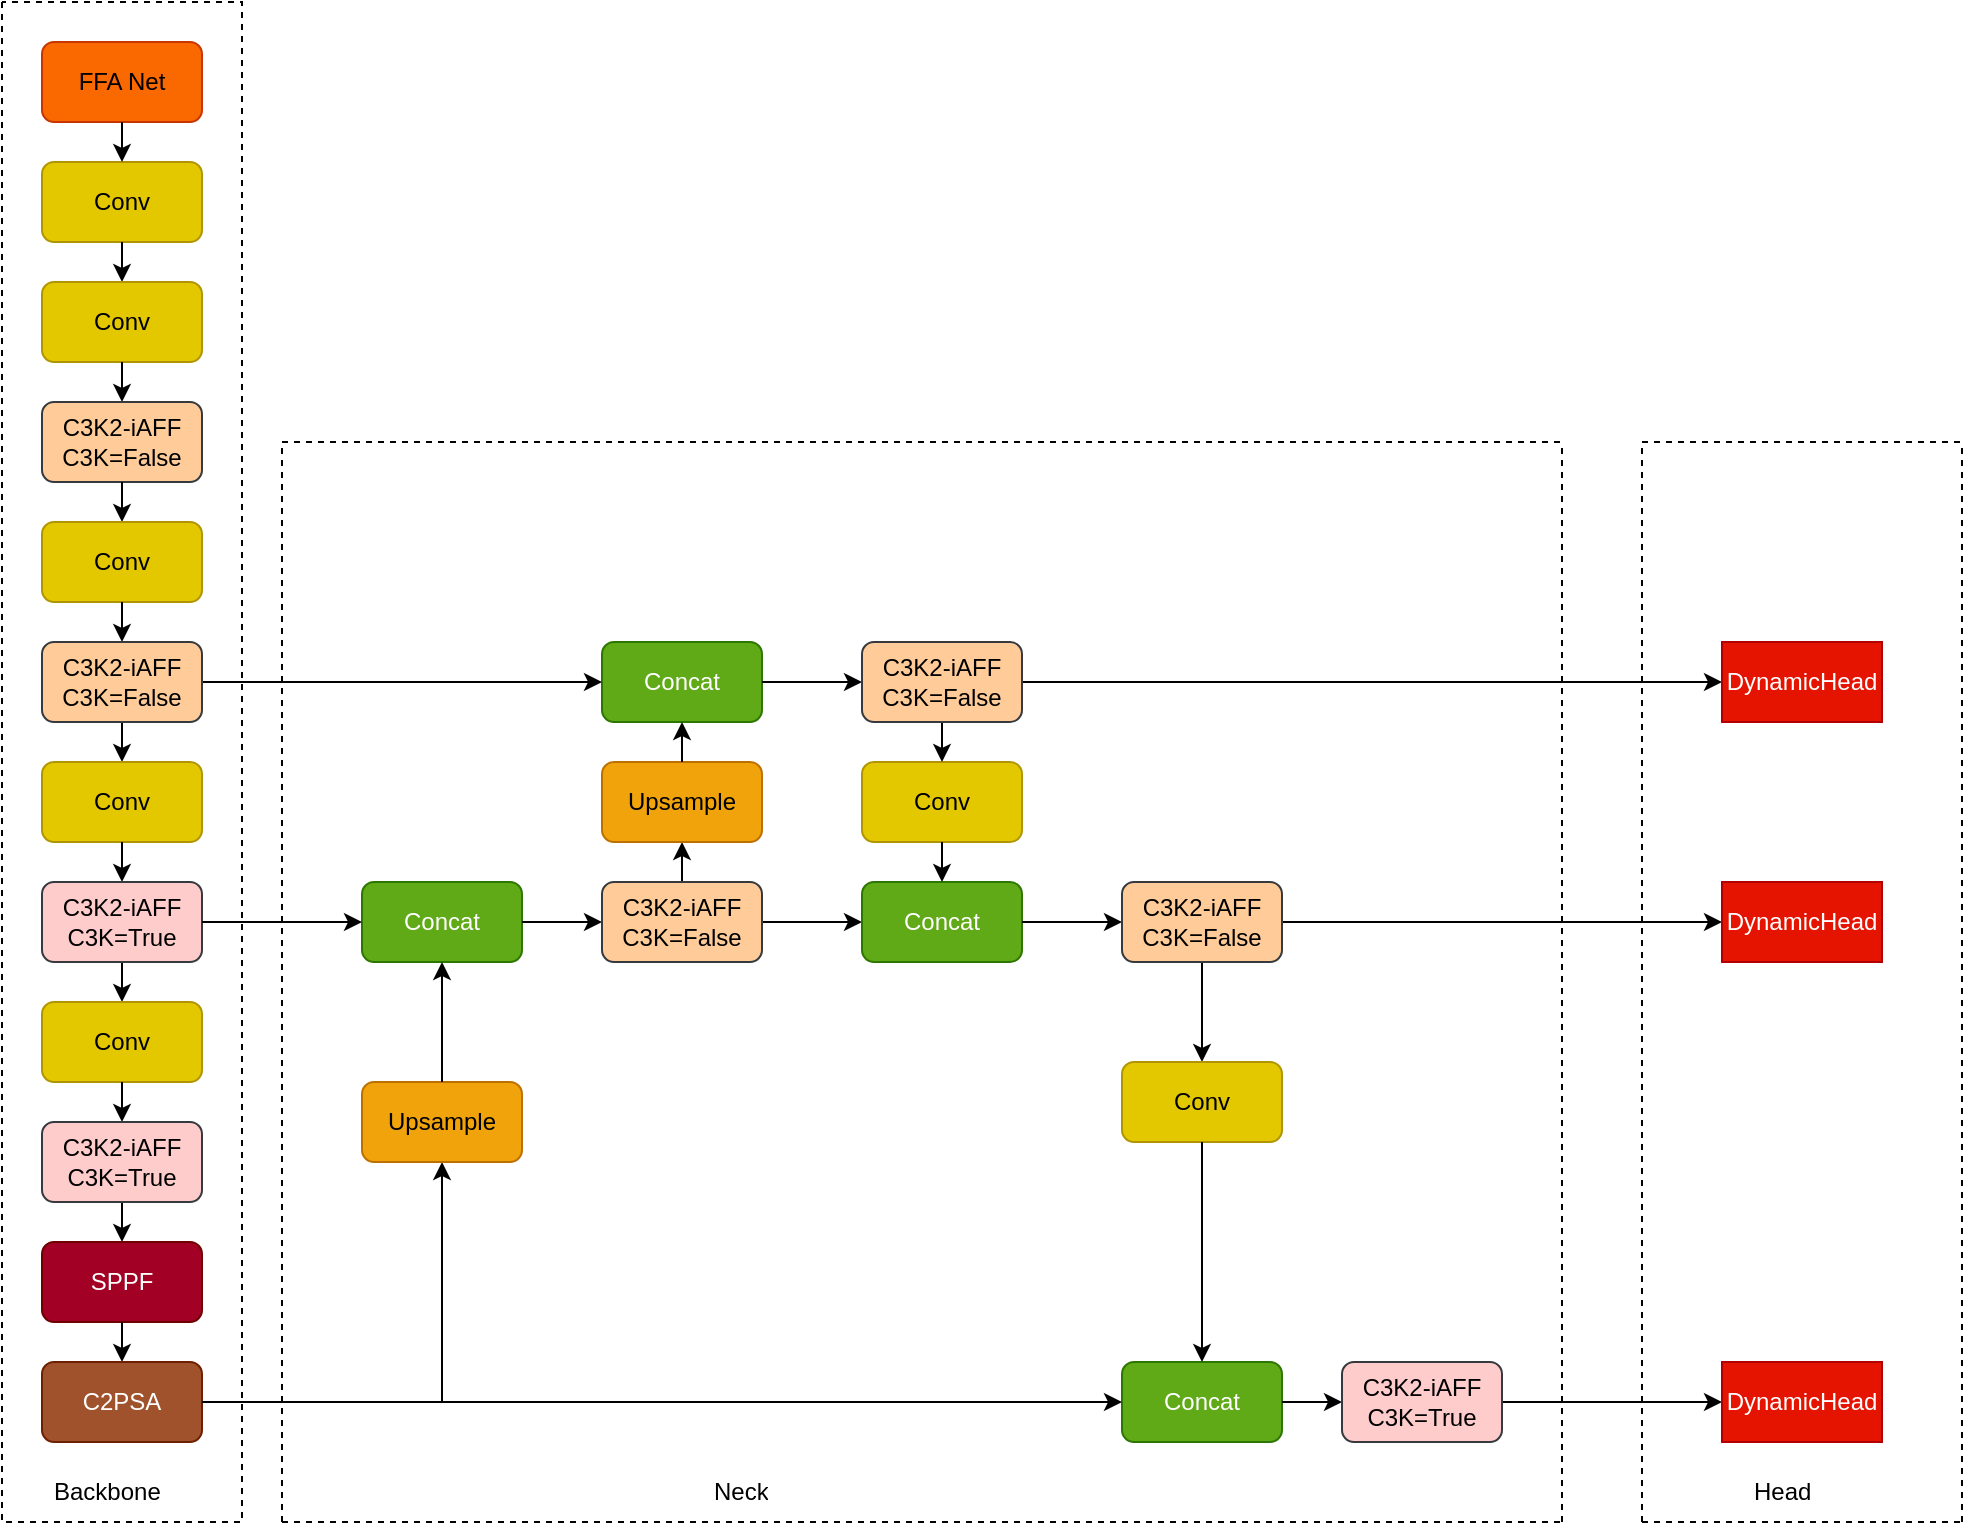 <mxfile version="28.1.0">
  <diagram name="第 1 页" id="D4KL5uas_fHSj_3Pes6s">
    <mxGraphModel dx="1489" dy="867" grid="1" gridSize="10" guides="1" tooltips="1" connect="1" arrows="1" fold="1" page="1" pageScale="1" pageWidth="2339" pageHeight="3300" math="0" shadow="0">
      <root>
        <mxCell id="0" />
        <mxCell id="1" parent="0" />
        <mxCell id="VS0Ra02slrMNFjPUOwGi-2" value="Conv" style="rounded=1;whiteSpace=wrap;html=1;fillColor=#e3c800;strokeColor=#B09500;fontColor=#000000;" parent="1" vertex="1">
          <mxGeometry x="400" y="380" width="80" height="40" as="geometry" />
        </mxCell>
        <mxCell id="VS0Ra02slrMNFjPUOwGi-3" value="" style="endArrow=classic;html=1;rounded=0;entryX=0.5;entryY=0;entryDx=0;entryDy=0;" parent="1" target="VS0Ra02slrMNFjPUOwGi-4" edge="1">
          <mxGeometry width="50" height="50" relative="1" as="geometry">
            <mxPoint x="440" y="420" as="sourcePoint" />
            <mxPoint x="440" y="320" as="targetPoint" />
          </mxGeometry>
        </mxCell>
        <mxCell id="VS0Ra02slrMNFjPUOwGi-4" value="Conv" style="rounded=1;whiteSpace=wrap;html=1;fillColor=#e3c800;strokeColor=#B09500;fontColor=#000000;" parent="1" vertex="1">
          <mxGeometry x="400" y="440" width="80" height="40" as="geometry" />
        </mxCell>
        <mxCell id="VS0Ra02slrMNFjPUOwGi-5" value="" style="endArrow=classic;html=1;rounded=0;" parent="1" target="VS0Ra02slrMNFjPUOwGi-6" edge="1">
          <mxGeometry width="50" height="50" relative="1" as="geometry">
            <mxPoint x="440" y="480" as="sourcePoint" />
            <mxPoint x="440" y="400" as="targetPoint" />
          </mxGeometry>
        </mxCell>
        <mxCell id="VS0Ra02slrMNFjPUOwGi-6" value="C3K2-iAFF&lt;div&gt;C3K=False&lt;/div&gt;" style="rounded=1;whiteSpace=wrap;html=1;fillColor=#ffcc99;strokeColor=#36393d;direction=west;" parent="1" vertex="1">
          <mxGeometry x="400" y="500" width="80" height="40" as="geometry" />
        </mxCell>
        <mxCell id="VS0Ra02slrMNFjPUOwGi-7" value="" style="endArrow=classic;html=1;rounded=0;entryX=0.5;entryY=0;entryDx=0;entryDy=0;" parent="1" target="VS0Ra02slrMNFjPUOwGi-8" edge="1">
          <mxGeometry width="50" height="50" relative="1" as="geometry">
            <mxPoint x="440" y="540" as="sourcePoint" />
            <mxPoint x="440" y="480" as="targetPoint" />
          </mxGeometry>
        </mxCell>
        <mxCell id="VS0Ra02slrMNFjPUOwGi-8" value="Conv" style="rounded=1;whiteSpace=wrap;html=1;fillColor=#e3c800;strokeColor=#B09500;fontColor=#000000;" parent="1" vertex="1">
          <mxGeometry x="400" y="560" width="80" height="40" as="geometry" />
        </mxCell>
        <mxCell id="VS0Ra02slrMNFjPUOwGi-9" value="" style="endArrow=classic;html=1;rounded=0;entryX=0.5;entryY=1;entryDx=0;entryDy=0;" parent="1" edge="1">
          <mxGeometry width="50" height="50" relative="1" as="geometry">
            <mxPoint x="440" y="600" as="sourcePoint" />
            <mxPoint x="440" y="620" as="targetPoint" />
          </mxGeometry>
        </mxCell>
        <mxCell id="VS0Ra02slrMNFjPUOwGi-11" value="" style="endArrow=classic;html=1;rounded=0;" parent="1" target="VS0Ra02slrMNFjPUOwGi-12" edge="1">
          <mxGeometry width="50" height="50" relative="1" as="geometry">
            <mxPoint x="440" y="660" as="sourcePoint" />
            <mxPoint x="440" y="640" as="targetPoint" />
            <Array as="points">
              <mxPoint x="440" y="660" />
            </Array>
          </mxGeometry>
        </mxCell>
        <mxCell id="VS0Ra02slrMNFjPUOwGi-12" value="Conv" style="rounded=1;whiteSpace=wrap;html=1;fillColor=#e3c800;strokeColor=#B09500;fontColor=#000000;" parent="1" vertex="1">
          <mxGeometry x="400" y="680" width="80" height="40" as="geometry" />
        </mxCell>
        <mxCell id="VS0Ra02slrMNFjPUOwGi-13" value="" style="endArrow=classic;html=1;rounded=0;entryX=0.5;entryY=1;entryDx=0;entryDy=0;" parent="1" target="VS0Ra02slrMNFjPUOwGi-47" edge="1">
          <mxGeometry width="50" height="50" relative="1" as="geometry">
            <mxPoint x="440" y="720" as="sourcePoint" />
            <mxPoint x="440" y="720" as="targetPoint" />
          </mxGeometry>
        </mxCell>
        <mxCell id="VS0Ra02slrMNFjPUOwGi-15" value="" style="endArrow=classic;html=1;rounded=0;" parent="1" edge="1">
          <mxGeometry width="50" height="50" relative="1" as="geometry">
            <mxPoint x="440" y="780" as="sourcePoint" />
            <mxPoint x="440" y="800" as="targetPoint" />
          </mxGeometry>
        </mxCell>
        <mxCell id="VS0Ra02slrMNFjPUOwGi-16" value="Conv" style="rounded=1;whiteSpace=wrap;html=1;fillColor=#e3c800;strokeColor=#B09500;fontColor=#000000;" parent="1" vertex="1">
          <mxGeometry x="400" y="800" width="80" height="40" as="geometry" />
        </mxCell>
        <mxCell id="VS0Ra02slrMNFjPUOwGi-17" value="" style="endArrow=classic;html=1;rounded=0;exitX=0.5;exitY=1;exitDx=0;exitDy=0;" parent="1" source="VS0Ra02slrMNFjPUOwGi-16" edge="1">
          <mxGeometry width="50" height="50" relative="1" as="geometry">
            <mxPoint x="720" y="890" as="sourcePoint" />
            <mxPoint x="440" y="860" as="targetPoint" />
          </mxGeometry>
        </mxCell>
        <mxCell id="VS0Ra02slrMNFjPUOwGi-19" value="" style="endArrow=classic;html=1;rounded=0;exitX=0.5;exitY=0;exitDx=0;exitDy=0;" parent="1" edge="1">
          <mxGeometry width="50" height="50" relative="1" as="geometry">
            <mxPoint x="440" y="900" as="sourcePoint" />
            <mxPoint x="440" y="920" as="targetPoint" />
          </mxGeometry>
        </mxCell>
        <mxCell id="VS0Ra02slrMNFjPUOwGi-20" value="SPPF" style="rounded=1;whiteSpace=wrap;html=1;fillColor=#a20025;strokeColor=#6F0000;fontColor=#ffffff;" parent="1" vertex="1">
          <mxGeometry x="400" y="920" width="80" height="40" as="geometry" />
        </mxCell>
        <mxCell id="VS0Ra02slrMNFjPUOwGi-21" value="" style="endArrow=classic;html=1;rounded=0;exitX=0.5;exitY=1;exitDx=0;exitDy=0;" parent="1" source="VS0Ra02slrMNFjPUOwGi-20" edge="1">
          <mxGeometry width="50" height="50" relative="1" as="geometry">
            <mxPoint x="720" y="890" as="sourcePoint" />
            <mxPoint x="440" y="980" as="targetPoint" />
          </mxGeometry>
        </mxCell>
        <mxCell id="VS0Ra02slrMNFjPUOwGi-22" value="C2PSA" style="rounded=1;whiteSpace=wrap;html=1;fillColor=#a0522d;fontColor=#ffffff;strokeColor=#6D1F00;" parent="1" vertex="1">
          <mxGeometry x="400" y="980" width="80" height="40" as="geometry" />
        </mxCell>
        <mxCell id="VS0Ra02slrMNFjPUOwGi-44" value="FFA Net" style="rounded=1;whiteSpace=wrap;html=1;fillColor=#fa6800;strokeColor=#C73500;fontColor=#000000;" parent="1" vertex="1">
          <mxGeometry x="400" y="320" width="80" height="40" as="geometry" />
        </mxCell>
        <mxCell id="VS0Ra02slrMNFjPUOwGi-45" value="" style="endArrow=classic;html=1;rounded=0;entryX=0.5;entryY=0;entryDx=0;entryDy=0;" parent="1" target="VS0Ra02slrMNFjPUOwGi-2" edge="1">
          <mxGeometry width="50" height="50" relative="1" as="geometry">
            <mxPoint x="440" y="360" as="sourcePoint" />
            <mxPoint x="720" y="300" as="targetPoint" />
          </mxGeometry>
        </mxCell>
        <mxCell id="VS0Ra02slrMNFjPUOwGi-47" value="C3K2-iAFF&lt;div&gt;C3K=True&lt;/div&gt;" style="rounded=1;whiteSpace=wrap;html=1;fillColor=#ffcccc;strokeColor=#36393d;direction=west;" parent="1" vertex="1">
          <mxGeometry x="400" y="740" width="80" height="40" as="geometry" />
        </mxCell>
        <mxCell id="VS0Ra02slrMNFjPUOwGi-49" value="Concat" style="rounded=1;whiteSpace=wrap;html=1;fillColor=#60a917;fontColor=#ffffff;strokeColor=#2D7600;" parent="1" vertex="1">
          <mxGeometry x="940" y="980" width="80" height="40" as="geometry" />
        </mxCell>
        <mxCell id="VS0Ra02slrMNFjPUOwGi-50" value="" style="endArrow=classic;html=1;rounded=0;exitX=1;exitY=0.5;exitDx=0;exitDy=0;entryX=0;entryY=0.5;entryDx=0;entryDy=0;" parent="1" source="VS0Ra02slrMNFjPUOwGi-49" edge="1">
          <mxGeometry width="50" height="50" relative="1" as="geometry">
            <mxPoint x="720" y="990" as="sourcePoint" />
            <mxPoint x="1050" y="1000" as="targetPoint" />
          </mxGeometry>
        </mxCell>
        <mxCell id="VS0Ra02slrMNFjPUOwGi-52" value="" style="endArrow=classic;html=1;rounded=0;" parent="1" target="VS0Ra02slrMNFjPUOwGi-53" edge="1">
          <mxGeometry width="50" height="50" relative="1" as="geometry">
            <mxPoint x="600" y="1000" as="sourcePoint" />
            <mxPoint x="560" y="850" as="targetPoint" />
          </mxGeometry>
        </mxCell>
        <mxCell id="VS0Ra02slrMNFjPUOwGi-53" value="Upsample" style="rounded=1;whiteSpace=wrap;html=1;fillColor=#f0a30a;fontColor=#000000;strokeColor=#BD7000;" parent="1" vertex="1">
          <mxGeometry x="560" y="840" width="80" height="40" as="geometry" />
        </mxCell>
        <mxCell id="VS0Ra02slrMNFjPUOwGi-54" value="Concat" style="rounded=1;whiteSpace=wrap;html=1;fillColor=#60a917;fontColor=#ffffff;strokeColor=#2D7600;" parent="1" vertex="1">
          <mxGeometry x="560" y="740" width="80" height="40" as="geometry" />
        </mxCell>
        <mxCell id="VS0Ra02slrMNFjPUOwGi-55" value="" style="endArrow=classic;html=1;rounded=0;exitX=0.5;exitY=0;exitDx=0;exitDy=0;entryX=0.5;entryY=1;entryDx=0;entryDy=0;" parent="1" source="VS0Ra02slrMNFjPUOwGi-53" target="VS0Ra02slrMNFjPUOwGi-54" edge="1">
          <mxGeometry width="50" height="50" relative="1" as="geometry">
            <mxPoint x="720" y="890" as="sourcePoint" />
            <mxPoint x="770" y="840" as="targetPoint" />
          </mxGeometry>
        </mxCell>
        <mxCell id="VS0Ra02slrMNFjPUOwGi-56" value="" style="endArrow=classic;html=1;rounded=0;exitX=1;exitY=0.5;exitDx=0;exitDy=0;entryX=0;entryY=0.5;entryDx=0;entryDy=0;" parent="1" source="VS0Ra02slrMNFjPUOwGi-54" edge="1">
          <mxGeometry width="50" height="50" relative="1" as="geometry">
            <mxPoint x="720" y="890" as="sourcePoint" />
            <mxPoint x="680" y="760" as="targetPoint" />
          </mxGeometry>
        </mxCell>
        <mxCell id="VS0Ra02slrMNFjPUOwGi-58" value="" style="endArrow=classic;html=1;rounded=0;exitX=0.5;exitY=0;exitDx=0;exitDy=0;entryX=0.5;entryY=1;entryDx=0;entryDy=0;" parent="1" target="VS0Ra02slrMNFjPUOwGi-59" edge="1">
          <mxGeometry width="50" height="50" relative="1" as="geometry">
            <mxPoint x="720" y="740" as="sourcePoint" />
            <mxPoint x="720" y="680" as="targetPoint" />
          </mxGeometry>
        </mxCell>
        <mxCell id="VS0Ra02slrMNFjPUOwGi-59" value="Upsample" style="rounded=1;whiteSpace=wrap;html=1;fillColor=#f0a30a;fontColor=#000000;strokeColor=#BD7000;" parent="1" vertex="1">
          <mxGeometry x="680" y="680" width="80" height="40" as="geometry" />
        </mxCell>
        <mxCell id="VS0Ra02slrMNFjPUOwGi-60" value="Concat" style="rounded=1;whiteSpace=wrap;html=1;fillColor=#60a917;fontColor=#ffffff;strokeColor=#2D7600;" parent="1" vertex="1">
          <mxGeometry x="680" y="620" width="80" height="40" as="geometry" />
        </mxCell>
        <mxCell id="VS0Ra02slrMNFjPUOwGi-61" value="" style="endArrow=classic;html=1;rounded=0;exitX=0.5;exitY=0;exitDx=0;exitDy=0;entryX=0.5;entryY=1;entryDx=0;entryDy=0;" parent="1" source="VS0Ra02slrMNFjPUOwGi-59" target="VS0Ra02slrMNFjPUOwGi-60" edge="1">
          <mxGeometry width="50" height="50" relative="1" as="geometry">
            <mxPoint x="720" y="590" as="sourcePoint" />
            <mxPoint x="770" y="540" as="targetPoint" />
          </mxGeometry>
        </mxCell>
        <mxCell id="VS0Ra02slrMNFjPUOwGi-62" value="" style="endArrow=classic;html=1;rounded=0;exitX=1;exitY=0.5;exitDx=0;exitDy=0;entryX=0;entryY=0.5;entryDx=0;entryDy=0;" parent="1" target="VS0Ra02slrMNFjPUOwGi-63" edge="1">
          <mxGeometry width="50" height="50" relative="1" as="geometry">
            <mxPoint x="760" y="760" as="sourcePoint" />
            <mxPoint x="760" y="740" as="targetPoint" />
          </mxGeometry>
        </mxCell>
        <mxCell id="VS0Ra02slrMNFjPUOwGi-63" value="Concat" style="rounded=1;whiteSpace=wrap;html=1;fillColor=#60a917;fontColor=#ffffff;strokeColor=#2D7600;" parent="1" vertex="1">
          <mxGeometry x="810" y="740" width="80" height="40" as="geometry" />
        </mxCell>
        <mxCell id="VS0Ra02slrMNFjPUOwGi-64" value="" style="endArrow=classic;html=1;rounded=0;exitX=1;exitY=0.5;exitDx=0;exitDy=0;entryX=0;entryY=0.5;entryDx=0;entryDy=0;" parent="1" source="VS0Ra02slrMNFjPUOwGi-60" edge="1">
          <mxGeometry width="50" height="50" relative="1" as="geometry">
            <mxPoint x="720" y="690" as="sourcePoint" />
            <mxPoint x="810" y="640" as="targetPoint" />
          </mxGeometry>
        </mxCell>
        <mxCell id="VS0Ra02slrMNFjPUOwGi-66" value="Conv" style="rounded=1;whiteSpace=wrap;html=1;fillColor=#e3c800;strokeColor=#B09500;fontColor=#000000;" parent="1" vertex="1">
          <mxGeometry x="810" y="680" width="80" height="40" as="geometry" />
        </mxCell>
        <mxCell id="VS0Ra02slrMNFjPUOwGi-67" value="" style="endArrow=classic;html=1;rounded=0;exitX=0.5;exitY=1;exitDx=0;exitDy=0;entryX=0.5;entryY=0;entryDx=0;entryDy=0;" parent="1" source="VS0Ra02slrMNFjPUOwGi-66" target="VS0Ra02slrMNFjPUOwGi-63" edge="1">
          <mxGeometry width="50" height="50" relative="1" as="geometry">
            <mxPoint x="720" y="690" as="sourcePoint" />
            <mxPoint x="770" y="640" as="targetPoint" />
          </mxGeometry>
        </mxCell>
        <mxCell id="VS0Ra02slrMNFjPUOwGi-68" value="" style="endArrow=classic;html=1;rounded=0;exitX=0.5;exitY=1;exitDx=0;exitDy=0;entryX=0.5;entryY=0;entryDx=0;entryDy=0;" parent="1" target="VS0Ra02slrMNFjPUOwGi-66" edge="1">
          <mxGeometry width="50" height="50" relative="1" as="geometry">
            <mxPoint x="850" y="660" as="sourcePoint" />
            <mxPoint x="840" y="640" as="targetPoint" />
          </mxGeometry>
        </mxCell>
        <mxCell id="VS0Ra02slrMNFjPUOwGi-69" value="" style="endArrow=classic;html=1;rounded=0;exitX=1;exitY=0.5;exitDx=0;exitDy=0;entryX=0;entryY=0.5;entryDx=0;entryDy=0;" parent="1" source="VS0Ra02slrMNFjPUOwGi-63" edge="1">
          <mxGeometry width="50" height="50" relative="1" as="geometry">
            <mxPoint x="740" y="830" as="sourcePoint" />
            <mxPoint x="940" y="760" as="targetPoint" />
          </mxGeometry>
        </mxCell>
        <mxCell id="VS0Ra02slrMNFjPUOwGi-70" value="" style="endArrow=classic;html=1;rounded=0;entryX=0.5;entryY=0;entryDx=0;entryDy=0;exitX=0.5;exitY=1;exitDx=0;exitDy=0;" parent="1" target="VS0Ra02slrMNFjPUOwGi-71" edge="1">
          <mxGeometry width="50" height="50" relative="1" as="geometry">
            <mxPoint x="980" y="780" as="sourcePoint" />
            <mxPoint x="960" y="840" as="targetPoint" />
          </mxGeometry>
        </mxCell>
        <mxCell id="VS0Ra02slrMNFjPUOwGi-71" value="Conv" style="rounded=1;whiteSpace=wrap;html=1;fillColor=#e3c800;strokeColor=#B09500;fontColor=#000000;" parent="1" vertex="1">
          <mxGeometry x="940" y="830" width="80" height="40" as="geometry" />
        </mxCell>
        <mxCell id="VS0Ra02slrMNFjPUOwGi-72" value="" style="endArrow=classic;html=1;rounded=0;exitX=0.5;exitY=1;exitDx=0;exitDy=0;entryX=0.5;entryY=0;entryDx=0;entryDy=0;" parent="1" source="VS0Ra02slrMNFjPUOwGi-71" target="VS0Ra02slrMNFjPUOwGi-49" edge="1">
          <mxGeometry width="50" height="50" relative="1" as="geometry">
            <mxPoint x="740" y="930" as="sourcePoint" />
            <mxPoint x="790" y="880" as="targetPoint" />
            <Array as="points" />
          </mxGeometry>
        </mxCell>
        <mxCell id="VS0Ra02slrMNFjPUOwGi-73" value="" style="endArrow=classic;html=1;rounded=0;exitX=1;exitY=0.5;exitDx=0;exitDy=0;entryX=0;entryY=0.5;entryDx=0;entryDy=0;" parent="1" target="VS0Ra02slrMNFjPUOwGi-74" edge="1">
          <mxGeometry width="50" height="50" relative="1" as="geometry">
            <mxPoint x="890" y="640" as="sourcePoint" />
            <mxPoint x="1240" y="580" as="targetPoint" />
          </mxGeometry>
        </mxCell>
        <mxCell id="VS0Ra02slrMNFjPUOwGi-74" value="DynamicHead" style="rounded=0;whiteSpace=wrap;html=1;fillColor=#e51400;strokeColor=#B20000;fontColor=#ffffff;" parent="1" vertex="1">
          <mxGeometry x="1240" y="620" width="80" height="40" as="geometry" />
        </mxCell>
        <mxCell id="VS0Ra02slrMNFjPUOwGi-76" value="" style="endArrow=classic;html=1;rounded=0;exitX=1;exitY=0.5;exitDx=0;exitDy=0;entryX=0;entryY=0.5;entryDx=0;entryDy=0;" parent="1" target="VS0Ra02slrMNFjPUOwGi-167" edge="1">
          <mxGeometry width="50" height="50" relative="1" as="geometry">
            <mxPoint x="1020" y="760" as="sourcePoint" />
            <mxPoint x="1240" y="740" as="targetPoint" />
          </mxGeometry>
        </mxCell>
        <mxCell id="VS0Ra02slrMNFjPUOwGi-77" value="" style="endArrow=classic;html=1;rounded=0;exitX=1;exitY=0.5;exitDx=0;exitDy=0;entryX=0;entryY=0.5;entryDx=0;entryDy=0;" parent="1" target="VS0Ra02slrMNFjPUOwGi-168" edge="1">
          <mxGeometry width="50" height="50" relative="1" as="geometry">
            <mxPoint x="1130" y="1000" as="sourcePoint" />
            <mxPoint x="1240" y="1060" as="targetPoint" />
          </mxGeometry>
        </mxCell>
        <mxCell id="VS0Ra02slrMNFjPUOwGi-80" value="Head" style="text;strokeColor=none;fillColor=none;align=left;verticalAlign=middle;spacingLeft=4;spacingRight=4;overflow=hidden;points=[[0,0.5],[1,0.5]];portConstraint=eastwest;rotatable=0;whiteSpace=wrap;html=1;" parent="1" vertex="1">
          <mxGeometry x="1250" y="1030" width="80" height="30" as="geometry" />
        </mxCell>
        <mxCell id="VS0Ra02slrMNFjPUOwGi-81" value="Neck" style="text;strokeColor=none;fillColor=none;align=left;verticalAlign=middle;spacingLeft=4;spacingRight=4;overflow=hidden;points=[[0,0.5],[1,0.5]];portConstraint=eastwest;rotatable=0;whiteSpace=wrap;html=1;" parent="1" vertex="1">
          <mxGeometry x="730" y="1030" width="80" height="30" as="geometry" />
        </mxCell>
        <mxCell id="VS0Ra02slrMNFjPUOwGi-84" value="" style="endArrow=none;dashed=1;html=1;rounded=0;" parent="1" edge="1">
          <mxGeometry width="50" height="50" relative="1" as="geometry">
            <mxPoint x="520" y="1060" as="sourcePoint" />
            <mxPoint x="520" y="520" as="targetPoint" />
          </mxGeometry>
        </mxCell>
        <mxCell id="VS0Ra02slrMNFjPUOwGi-85" value="" style="endArrow=none;dashed=1;html=1;rounded=0;" parent="1" edge="1">
          <mxGeometry width="50" height="50" relative="1" as="geometry">
            <mxPoint x="520" y="1060" as="sourcePoint" />
            <mxPoint x="1160" y="1060" as="targetPoint" />
          </mxGeometry>
        </mxCell>
        <mxCell id="VS0Ra02slrMNFjPUOwGi-86" value="" style="endArrow=none;dashed=1;html=1;rounded=0;" parent="1" edge="1">
          <mxGeometry width="50" height="50" relative="1" as="geometry">
            <mxPoint x="520" y="520" as="sourcePoint" />
            <mxPoint x="1160" y="520" as="targetPoint" />
          </mxGeometry>
        </mxCell>
        <mxCell id="VS0Ra02slrMNFjPUOwGi-87" value="" style="endArrow=none;dashed=1;html=1;rounded=0;" parent="1" edge="1">
          <mxGeometry width="50" height="50" relative="1" as="geometry">
            <mxPoint x="1160" y="1060" as="sourcePoint" />
            <mxPoint x="1160" y="520" as="targetPoint" />
          </mxGeometry>
        </mxCell>
        <mxCell id="VS0Ra02slrMNFjPUOwGi-88" value="" style="endArrow=none;dashed=1;html=1;rounded=0;" parent="1" edge="1">
          <mxGeometry width="50" height="50" relative="1" as="geometry">
            <mxPoint x="1200" y="1060" as="sourcePoint" />
            <mxPoint x="1200" y="520" as="targetPoint" />
          </mxGeometry>
        </mxCell>
        <mxCell id="VS0Ra02slrMNFjPUOwGi-89" value="" style="endArrow=none;dashed=1;html=1;rounded=0;" parent="1" edge="1">
          <mxGeometry width="50" height="50" relative="1" as="geometry">
            <mxPoint x="1360" y="1060" as="sourcePoint" />
            <mxPoint x="1360" y="520" as="targetPoint" />
          </mxGeometry>
        </mxCell>
        <mxCell id="VS0Ra02slrMNFjPUOwGi-90" value="" style="endArrow=none;dashed=1;html=1;rounded=0;" parent="1" edge="1">
          <mxGeometry width="50" height="50" relative="1" as="geometry">
            <mxPoint x="1200" y="1060" as="sourcePoint" />
            <mxPoint x="1360" y="1060" as="targetPoint" />
          </mxGeometry>
        </mxCell>
        <mxCell id="VS0Ra02slrMNFjPUOwGi-92" value="" style="endArrow=none;dashed=1;html=1;rounded=0;" parent="1" edge="1">
          <mxGeometry width="50" height="50" relative="1" as="geometry">
            <mxPoint x="1200" y="520" as="sourcePoint" />
            <mxPoint x="1360" y="520" as="targetPoint" />
            <Array as="points" />
          </mxGeometry>
        </mxCell>
        <mxCell id="VS0Ra02slrMNFjPUOwGi-154" value="" style="endArrow=classic;html=1;rounded=0;exitX=0;exitY=0.5;exitDx=0;exitDy=0;entryX=0;entryY=0.5;entryDx=0;entryDy=0;" parent="1" source="VS0Ra02slrMNFjPUOwGi-47" target="VS0Ra02slrMNFjPUOwGi-54" edge="1">
          <mxGeometry width="50" height="50" relative="1" as="geometry">
            <mxPoint x="1000" y="550" as="sourcePoint" />
            <mxPoint x="1050" y="500" as="targetPoint" />
          </mxGeometry>
        </mxCell>
        <mxCell id="VS0Ra02slrMNFjPUOwGi-155" value="" style="endArrow=classic;html=1;rounded=0;exitX=1;exitY=0.5;exitDx=0;exitDy=0;entryX=0;entryY=0.5;entryDx=0;entryDy=0;" parent="1" source="VS0Ra02slrMNFjPUOwGi-22" target="VS0Ra02slrMNFjPUOwGi-49" edge="1">
          <mxGeometry width="50" height="50" relative="1" as="geometry">
            <mxPoint x="1000" y="840" as="sourcePoint" />
            <mxPoint x="1050" y="790" as="targetPoint" />
          </mxGeometry>
        </mxCell>
        <mxCell id="VS0Ra02slrMNFjPUOwGi-157" value="" style="endArrow=classic;html=1;rounded=0;exitX=0;exitY=0.5;exitDx=0;exitDy=0;entryX=0;entryY=0.5;entryDx=0;entryDy=0;" parent="1" target="VS0Ra02slrMNFjPUOwGi-60" edge="1">
          <mxGeometry width="50" height="50" relative="1" as="geometry">
            <mxPoint x="480" y="640" as="sourcePoint" />
            <mxPoint x="1050" y="500" as="targetPoint" />
            <Array as="points" />
          </mxGeometry>
        </mxCell>
        <mxCell id="VS0Ra02slrMNFjPUOwGi-158" style="edgeStyle=orthogonalEdgeStyle;rounded=0;orthogonalLoop=1;jettySize=auto;html=1;exitX=0.5;exitY=1;exitDx=0;exitDy=0;" parent="1" source="VS0Ra02slrMNFjPUOwGi-66" target="VS0Ra02slrMNFjPUOwGi-66" edge="1">
          <mxGeometry relative="1" as="geometry" />
        </mxCell>
        <mxCell id="VS0Ra02slrMNFjPUOwGi-167" value="DynamicHead" style="rounded=0;whiteSpace=wrap;html=1;fillColor=#e51400;strokeColor=#B20000;fontColor=#ffffff;" parent="1" vertex="1">
          <mxGeometry x="1240" y="740" width="80" height="40" as="geometry" />
        </mxCell>
        <mxCell id="VS0Ra02slrMNFjPUOwGi-168" value="DynamicHead" style="rounded=0;whiteSpace=wrap;html=1;fillColor=#e51400;strokeColor=#B20000;fontColor=#ffffff;" parent="1" vertex="1">
          <mxGeometry x="1240" y="980" width="80" height="40" as="geometry" />
        </mxCell>
        <mxCell id="VS0Ra02slrMNFjPUOwGi-171" value="" style="endArrow=none;dashed=1;html=1;rounded=0;" parent="1" edge="1">
          <mxGeometry width="50" height="50" relative="1" as="geometry">
            <mxPoint x="380" y="300" as="sourcePoint" />
            <mxPoint x="380" y="300" as="targetPoint" />
            <Array as="points">
              <mxPoint x="380" y="1060" />
              <mxPoint x="500" y="1060" />
              <mxPoint x="500" y="300" />
            </Array>
          </mxGeometry>
        </mxCell>
        <mxCell id="VS0Ra02slrMNFjPUOwGi-172" value="Backbone" style="text;strokeColor=none;fillColor=none;align=left;verticalAlign=middle;spacingLeft=4;spacingRight=4;overflow=hidden;points=[[0,0.5],[1,0.5]];portConstraint=eastwest;rotatable=0;whiteSpace=wrap;html=1;" parent="1" vertex="1">
          <mxGeometry x="400" y="1030" width="80" height="30" as="geometry" />
        </mxCell>
        <mxCell id="r5gvw4pEXteazJS1lnsD-1" value="C3K2-iAFF&lt;div&gt;C3K=False&lt;/div&gt;" style="rounded=1;whiteSpace=wrap;html=1;fillColor=#ffcc99;strokeColor=#36393d;direction=west;" vertex="1" parent="1">
          <mxGeometry x="400" y="620" width="80" height="40" as="geometry" />
        </mxCell>
        <mxCell id="r5gvw4pEXteazJS1lnsD-2" value="C3K2-iAFF&lt;div&gt;C3K=True&lt;/div&gt;" style="rounded=1;whiteSpace=wrap;html=1;fillColor=#ffcccc;strokeColor=#36393d;direction=west;" vertex="1" parent="1">
          <mxGeometry x="400" y="860" width="80" height="40" as="geometry" />
        </mxCell>
        <mxCell id="r5gvw4pEXteazJS1lnsD-3" value="C3K2-iAFF&lt;div&gt;C3K=False&lt;/div&gt;" style="rounded=1;whiteSpace=wrap;html=1;fillColor=#ffcc99;strokeColor=#36393d;direction=west;" vertex="1" parent="1">
          <mxGeometry x="810" y="620" width="80" height="40" as="geometry" />
        </mxCell>
        <mxCell id="r5gvw4pEXteazJS1lnsD-4" value="C3K2-iAFF&lt;div&gt;C3K=False&lt;/div&gt;" style="rounded=1;whiteSpace=wrap;html=1;fillColor=#ffcc99;strokeColor=#36393d;direction=west;" vertex="1" parent="1">
          <mxGeometry x="940" y="740" width="80" height="40" as="geometry" />
        </mxCell>
        <mxCell id="r5gvw4pEXteazJS1lnsD-5" value="C3K2-iAFF&lt;div&gt;C3K=False&lt;/div&gt;" style="rounded=1;whiteSpace=wrap;html=1;fillColor=#ffcc99;strokeColor=#36393d;direction=west;" vertex="1" parent="1">
          <mxGeometry x="680" y="740" width="80" height="40" as="geometry" />
        </mxCell>
        <mxCell id="r5gvw4pEXteazJS1lnsD-6" value="C3K2-iAFF&lt;div&gt;C3K=True&lt;/div&gt;" style="rounded=1;whiteSpace=wrap;html=1;fillColor=#ffcccc;strokeColor=#36393d;direction=west;" vertex="1" parent="1">
          <mxGeometry x="1050" y="980" width="80" height="40" as="geometry" />
        </mxCell>
      </root>
    </mxGraphModel>
  </diagram>
</mxfile>
